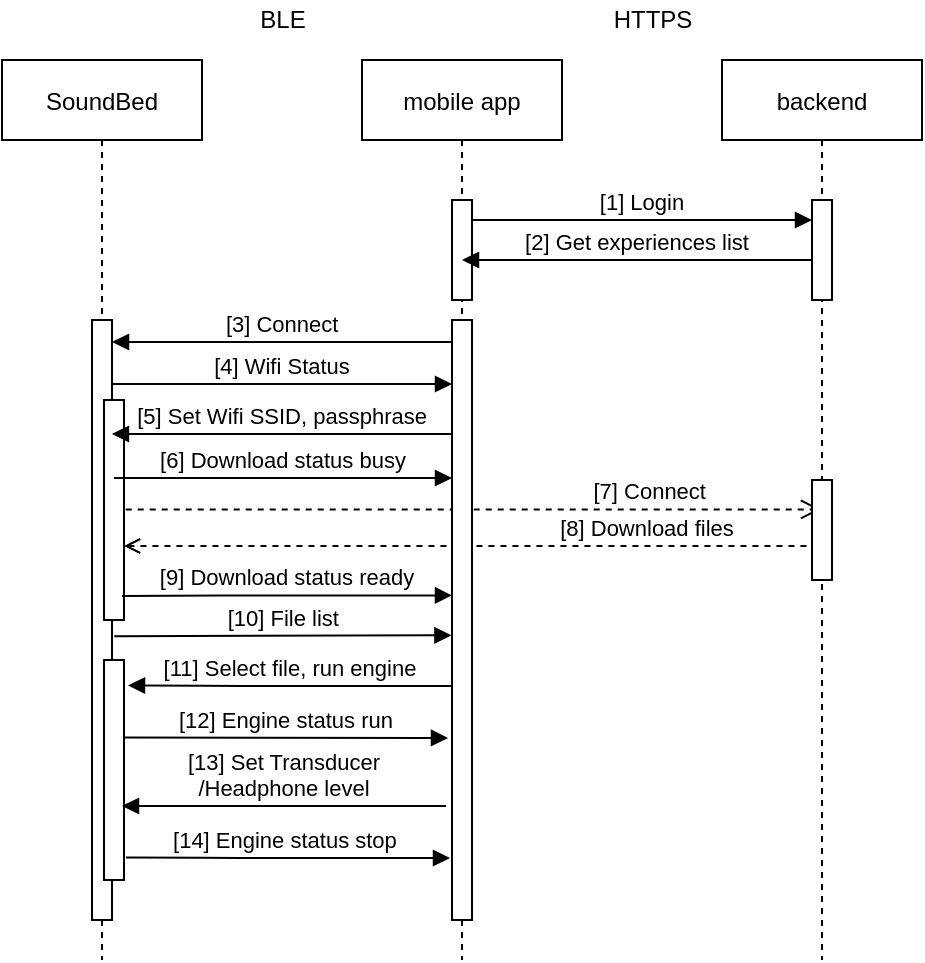 <mxfile version="16.5.6" type="github">
  <diagram name="Page-1" id="e7e014a7-5840-1c2e-5031-d8a46d1fe8dd">
    <mxGraphModel dx="946" dy="614" grid="1" gridSize="10" guides="1" tooltips="1" connect="1" arrows="1" fold="1" page="1" pageScale="1" pageWidth="1169" pageHeight="826" background="none" math="0" shadow="0">
      <root>
        <mxCell id="0" />
        <mxCell id="1" parent="0" />
        <mxCell id="ssKL7-adrF8DjpuyPg4L-67" value="SoundBed" style="shape=umlLifeline;perimeter=lifelinePerimeter;container=1;collapsible=0;recursiveResize=0;rounded=0;shadow=0;strokeWidth=1;" vertex="1" parent="1">
          <mxGeometry x="130" y="90" width="100" height="450" as="geometry" />
        </mxCell>
        <mxCell id="ssKL7-adrF8DjpuyPg4L-68" value="" style="points=[];perimeter=orthogonalPerimeter;rounded=0;shadow=0;strokeWidth=1;" vertex="1" parent="ssKL7-adrF8DjpuyPg4L-67">
          <mxGeometry x="45" y="130" width="10" height="300" as="geometry" />
        </mxCell>
        <mxCell id="ssKL7-adrF8DjpuyPg4L-69" value="" style="points=[];perimeter=orthogonalPerimeter;rounded=0;shadow=0;strokeWidth=1;" vertex="1" parent="ssKL7-adrF8DjpuyPg4L-67">
          <mxGeometry x="51" y="170" width="10" height="110" as="geometry" />
        </mxCell>
        <mxCell id="ssKL7-adrF8DjpuyPg4L-70" value="" style="points=[];perimeter=orthogonalPerimeter;rounded=0;shadow=0;strokeWidth=1;" vertex="1" parent="ssKL7-adrF8DjpuyPg4L-67">
          <mxGeometry x="51" y="300" width="10" height="110" as="geometry" />
        </mxCell>
        <mxCell id="ssKL7-adrF8DjpuyPg4L-71" value="mobile app" style="shape=umlLifeline;perimeter=lifelinePerimeter;container=1;collapsible=0;recursiveResize=0;rounded=0;shadow=0;strokeWidth=1;" vertex="1" parent="1">
          <mxGeometry x="310" y="90" width="100" height="450" as="geometry" />
        </mxCell>
        <mxCell id="ssKL7-adrF8DjpuyPg4L-72" value="" style="points=[];perimeter=orthogonalPerimeter;rounded=0;shadow=0;strokeWidth=1;" vertex="1" parent="ssKL7-adrF8DjpuyPg4L-71">
          <mxGeometry x="45" y="70" width="10" height="50" as="geometry" />
        </mxCell>
        <mxCell id="ssKL7-adrF8DjpuyPg4L-73" value="[8] Download files" style="verticalAlign=bottom;endArrow=none;dashed=1;endSize=8;shadow=0;strokeWidth=1;entryX=0.481;entryY=0.391;entryDx=0;entryDy=0;entryPerimeter=0;startArrow=open;startFill=0;endFill=0;" edge="1" parent="ssKL7-adrF8DjpuyPg4L-71">
          <mxGeometry x="0.507" relative="1" as="geometry">
            <mxPoint x="228.1" y="242.96" as="targetPoint" />
            <mxPoint x="-119" y="243" as="sourcePoint" />
            <mxPoint as="offset" />
          </mxGeometry>
        </mxCell>
        <mxCell id="ssKL7-adrF8DjpuyPg4L-74" value="[7] Connect" style="verticalAlign=bottom;endArrow=open;dashed=1;endSize=8;shadow=0;strokeWidth=1;exitX=1.086;exitY=0.443;exitDx=0;exitDy=0;exitPerimeter=0;" edge="1" parent="1">
          <mxGeometry x="0.507" relative="1" as="geometry">
            <mxPoint x="539.5" y="314.73" as="targetPoint" />
            <mxPoint x="191.86" y="314.73" as="sourcePoint" />
            <mxPoint as="offset" />
          </mxGeometry>
        </mxCell>
        <mxCell id="ssKL7-adrF8DjpuyPg4L-75" value="backend" style="shape=umlLifeline;perimeter=lifelinePerimeter;container=1;collapsible=0;recursiveResize=0;rounded=0;shadow=0;strokeWidth=1;" vertex="1" parent="1">
          <mxGeometry x="490" y="90" width="100" height="450" as="geometry" />
        </mxCell>
        <mxCell id="ssKL7-adrF8DjpuyPg4L-76" value="" style="points=[];perimeter=orthogonalPerimeter;rounded=0;shadow=0;strokeWidth=1;" vertex="1" parent="ssKL7-adrF8DjpuyPg4L-75">
          <mxGeometry x="45" y="70" width="10" height="50" as="geometry" />
        </mxCell>
        <mxCell id="ssKL7-adrF8DjpuyPg4L-77" value="[1] Login" style="verticalAlign=bottom;endArrow=block;entryX=0;entryY=0;shadow=0;strokeWidth=1;" edge="1" parent="ssKL7-adrF8DjpuyPg4L-75">
          <mxGeometry relative="1" as="geometry">
            <mxPoint x="-125" y="80.0" as="sourcePoint" />
            <mxPoint x="45" y="80.0" as="targetPoint" />
          </mxGeometry>
        </mxCell>
        <mxCell id="ssKL7-adrF8DjpuyPg4L-78" value="" style="points=[];perimeter=orthogonalPerimeter;rounded=0;shadow=0;strokeWidth=1;" vertex="1" parent="ssKL7-adrF8DjpuyPg4L-75">
          <mxGeometry x="45" y="210" width="10" height="50" as="geometry" />
        </mxCell>
        <mxCell id="ssKL7-adrF8DjpuyPg4L-79" value="[2] Get experiences list" style="verticalAlign=bottom;endArrow=block;shadow=0;strokeWidth=1;" edge="1" parent="1" source="ssKL7-adrF8DjpuyPg4L-76" target="ssKL7-adrF8DjpuyPg4L-71">
          <mxGeometry relative="1" as="geometry">
            <mxPoint x="375" y="180.0" as="sourcePoint" />
            <mxPoint x="545" y="180.0" as="targetPoint" />
            <Array as="points">
              <mxPoint x="420" y="190" />
            </Array>
          </mxGeometry>
        </mxCell>
        <mxCell id="ssKL7-adrF8DjpuyPg4L-80" value="BLE" style="text;html=1;align=center;verticalAlign=middle;resizable=0;points=[];autosize=1;strokeColor=none;fillColor=none;" vertex="1" parent="1">
          <mxGeometry x="250" y="60" width="40" height="20" as="geometry" />
        </mxCell>
        <mxCell id="ssKL7-adrF8DjpuyPg4L-81" value="HTTPS" style="text;html=1;align=center;verticalAlign=middle;resizable=0;points=[];autosize=1;strokeColor=none;fillColor=none;" vertex="1" parent="1">
          <mxGeometry x="430" y="60" width="50" height="20" as="geometry" />
        </mxCell>
        <mxCell id="ssKL7-adrF8DjpuyPg4L-82" value="[11] Select file, run engine" style="verticalAlign=bottom;endArrow=block;shadow=0;strokeWidth=1;entryX=1.2;entryY=0.07;entryDx=0;entryDy=0;entryPerimeter=0;" edge="1" parent="1">
          <mxGeometry relative="1" as="geometry">
            <mxPoint x="355" y="403" as="sourcePoint" />
            <mxPoint x="193" y="402.7" as="targetPoint" />
            <Array as="points">
              <mxPoint x="240.07" y="403" />
            </Array>
          </mxGeometry>
        </mxCell>
        <mxCell id="ssKL7-adrF8DjpuyPg4L-83" value="[13] Set Transducer&#xa;/Headphone level" style="verticalAlign=bottom;endArrow=block;shadow=0;strokeWidth=1;startArrow=none;" edge="1" parent="1">
          <mxGeometry relative="1" as="geometry">
            <mxPoint x="352" y="463" as="sourcePoint" />
            <mxPoint x="190" y="463" as="targetPoint" />
            <Array as="points" />
          </mxGeometry>
        </mxCell>
        <mxCell id="ssKL7-adrF8DjpuyPg4L-84" value="[3] Connect" style="verticalAlign=bottom;endArrow=block;shadow=0;strokeWidth=1;" edge="1" parent="1">
          <mxGeometry relative="1" as="geometry">
            <mxPoint x="355.07" y="231" as="sourcePoint" />
            <mxPoint x="185" y="231" as="targetPoint" />
            <Array as="points">
              <mxPoint x="240.07" y="231" />
            </Array>
          </mxGeometry>
        </mxCell>
        <mxCell id="ssKL7-adrF8DjpuyPg4L-85" value="" style="points=[];perimeter=orthogonalPerimeter;rounded=0;shadow=0;strokeWidth=1;" vertex="1" parent="1">
          <mxGeometry x="355" y="220" width="10" height="300" as="geometry" />
        </mxCell>
        <mxCell id="ssKL7-adrF8DjpuyPg4L-86" value="[4] Wifi Status" style="verticalAlign=bottom;endArrow=none;shadow=0;strokeWidth=1;endFill=0;startArrow=block;startFill=1;" edge="1" parent="1">
          <mxGeometry relative="1" as="geometry">
            <mxPoint x="355" y="252" as="sourcePoint" />
            <mxPoint x="184.93" y="252" as="targetPoint" />
            <Array as="points">
              <mxPoint x="240" y="252" />
            </Array>
          </mxGeometry>
        </mxCell>
        <mxCell id="ssKL7-adrF8DjpuyPg4L-87" value="[5] Set Wifi SSID, passphrase" style="verticalAlign=bottom;endArrow=block;shadow=0;strokeWidth=1;endFill=1;startArrow=none;startFill=0;" edge="1" parent="1">
          <mxGeometry relative="1" as="geometry">
            <mxPoint x="355.03" y="277" as="sourcePoint" />
            <mxPoint x="184.96" y="277" as="targetPoint" />
            <Array as="points">
              <mxPoint x="240.03" y="277" />
            </Array>
          </mxGeometry>
        </mxCell>
        <mxCell id="ssKL7-adrF8DjpuyPg4L-88" value="[6] Download status busy" style="verticalAlign=bottom;endArrow=none;shadow=0;strokeWidth=1;endFill=0;startArrow=block;startFill=1;" edge="1" parent="1">
          <mxGeometry relative="1" as="geometry">
            <mxPoint x="355" y="299" as="sourcePoint" />
            <mxPoint x="186" y="299" as="targetPoint" />
            <Array as="points">
              <mxPoint x="250.03" y="299" />
            </Array>
          </mxGeometry>
        </mxCell>
        <mxCell id="ssKL7-adrF8DjpuyPg4L-89" value="[9] Download status ready" style="verticalAlign=bottom;endArrow=none;shadow=0;strokeWidth=1;endFill=0;startArrow=block;startFill=1;" edge="1" parent="1">
          <mxGeometry relative="1" as="geometry">
            <mxPoint x="355" y="357.71" as="sourcePoint" />
            <mxPoint x="190" y="358" as="targetPoint" />
            <Array as="points">
              <mxPoint x="250.03" y="357.71" />
            </Array>
          </mxGeometry>
        </mxCell>
        <mxCell id="ssKL7-adrF8DjpuyPg4L-90" value="[10] File list" style="verticalAlign=bottom;endArrow=block;shadow=0;strokeWidth=1;exitX=1.114;exitY=0.614;exitDx=0;exitDy=0;exitPerimeter=0;entryX=-0.029;entryY=0.612;entryDx=0;entryDy=0;entryPerimeter=0;" edge="1" parent="1">
          <mxGeometry relative="1" as="geometry">
            <mxPoint x="186.14" y="378.08" as="sourcePoint" />
            <mxPoint x="354.71" y="377.64" as="targetPoint" />
          </mxGeometry>
        </mxCell>
        <mxCell id="ssKL7-adrF8DjpuyPg4L-91" value="[12] Engine status run" style="verticalAlign=bottom;endArrow=none;shadow=0;strokeWidth=1;entryX=1.2;entryY=0.07;entryDx=0;entryDy=0;entryPerimeter=0;startArrow=block;startFill=1;endFill=0;" edge="1" parent="1">
          <mxGeometry relative="1" as="geometry">
            <mxPoint x="353" y="429" as="sourcePoint" />
            <mxPoint x="191" y="428.7" as="targetPoint" />
            <Array as="points" />
          </mxGeometry>
        </mxCell>
        <mxCell id="ssKL7-adrF8DjpuyPg4L-92" value="[14] Engine status stop " style="verticalAlign=bottom;endArrow=none;shadow=0;strokeWidth=1;entryX=1.2;entryY=0.07;entryDx=0;entryDy=0;entryPerimeter=0;startArrow=block;startFill=1;endFill=0;" edge="1" parent="1">
          <mxGeometry relative="1" as="geometry">
            <mxPoint x="354" y="489" as="sourcePoint" />
            <mxPoint x="192" y="488.7" as="targetPoint" />
            <Array as="points">
              <mxPoint x="239.07" y="489" />
            </Array>
          </mxGeometry>
        </mxCell>
      </root>
    </mxGraphModel>
  </diagram>
</mxfile>
